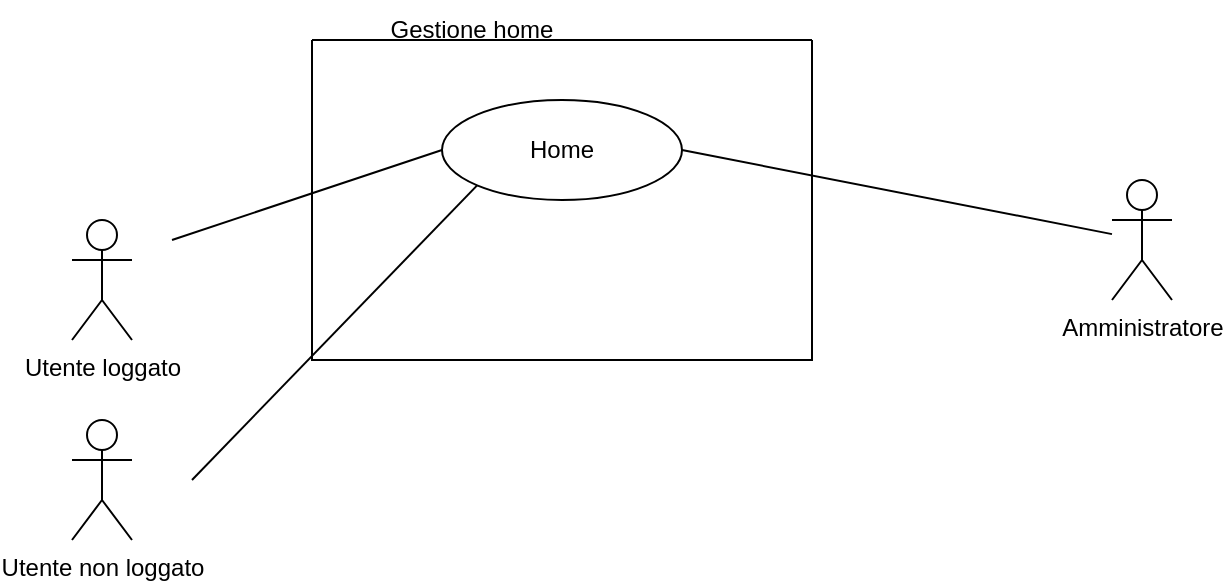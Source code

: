 <mxfile version="16.4.3" type="device"><diagram id="0UYyaR62AmyBlBfrliLk" name="Page-1"><mxGraphModel dx="868" dy="448" grid="1" gridSize="10" guides="1" tooltips="1" connect="1" arrows="1" fold="1" page="1" pageScale="1" pageWidth="850" pageHeight="1100" math="0" shadow="0"><root><mxCell id="0"/><mxCell id="1" parent="0"/><mxCell id="abDaEVuxWsGtRdmL-q-g-7" value="Utente loggato" style="shape=umlActor;verticalLabelPosition=bottom;verticalAlign=top;html=1;outlineConnect=0;" vertex="1" parent="1"><mxGeometry x="150" y="110" width="30" height="60" as="geometry"/></mxCell><mxCell id="abDaEVuxWsGtRdmL-q-g-9" value="" style="swimlane;startSize=0;" vertex="1" parent="1"><mxGeometry x="270" y="20" width="250" height="160" as="geometry"/></mxCell><mxCell id="abDaEVuxWsGtRdmL-q-g-1" value="Home" style="ellipse;whiteSpace=wrap;html=1;" vertex="1" parent="abDaEVuxWsGtRdmL-q-g-9"><mxGeometry x="65" y="30" width="120" height="50" as="geometry"/></mxCell><mxCell id="abDaEVuxWsGtRdmL-q-g-10" value="&lt;div&gt;Gestione home&lt;/div&gt;" style="text;html=1;strokeColor=none;fillColor=none;align=center;verticalAlign=middle;whiteSpace=wrap;rounded=0;" vertex="1" parent="1"><mxGeometry x="290" width="120" height="30" as="geometry"/></mxCell><mxCell id="abDaEVuxWsGtRdmL-q-g-12" value="Amministratore" style="shape=umlActor;verticalLabelPosition=bottom;verticalAlign=top;html=1;outlineConnect=0;" vertex="1" parent="1"><mxGeometry x="670" y="90" width="30" height="60" as="geometry"/></mxCell><mxCell id="abDaEVuxWsGtRdmL-q-g-13" value="" style="endArrow=none;html=1;rounded=0;entryX=0;entryY=0.5;entryDx=0;entryDy=0;" edge="1" parent="1" target="abDaEVuxWsGtRdmL-q-g-1"><mxGeometry width="50" height="50" relative="1" as="geometry"><mxPoint x="200" y="120" as="sourcePoint"/><mxPoint x="450" y="240" as="targetPoint"/></mxGeometry></mxCell><mxCell id="abDaEVuxWsGtRdmL-q-g-19" value="" style="endArrow=none;html=1;rounded=0;exitX=1;exitY=0.5;exitDx=0;exitDy=0;" edge="1" parent="1" source="abDaEVuxWsGtRdmL-q-g-1" target="abDaEVuxWsGtRdmL-q-g-12"><mxGeometry width="50" height="50" relative="1" as="geometry"><mxPoint x="439.484" y="190.862" as="sourcePoint"/><mxPoint x="450" y="210" as="targetPoint"/></mxGeometry></mxCell><mxCell id="abDaEVuxWsGtRdmL-q-g-24" value="Utente non loggato" style="shape=umlActor;verticalLabelPosition=bottom;verticalAlign=top;html=1;outlineConnect=0;" vertex="1" parent="1"><mxGeometry x="150" y="210" width="30" height="60" as="geometry"/></mxCell><mxCell id="abDaEVuxWsGtRdmL-q-g-26" value="" style="endArrow=none;html=1;rounded=0;entryX=0;entryY=1;entryDx=0;entryDy=0;" edge="1" parent="1" target="abDaEVuxWsGtRdmL-q-g-1"><mxGeometry width="50" height="50" relative="1" as="geometry"><mxPoint x="210" y="240" as="sourcePoint"/><mxPoint x="345" y="85" as="targetPoint"/></mxGeometry></mxCell></root></mxGraphModel></diagram></mxfile>